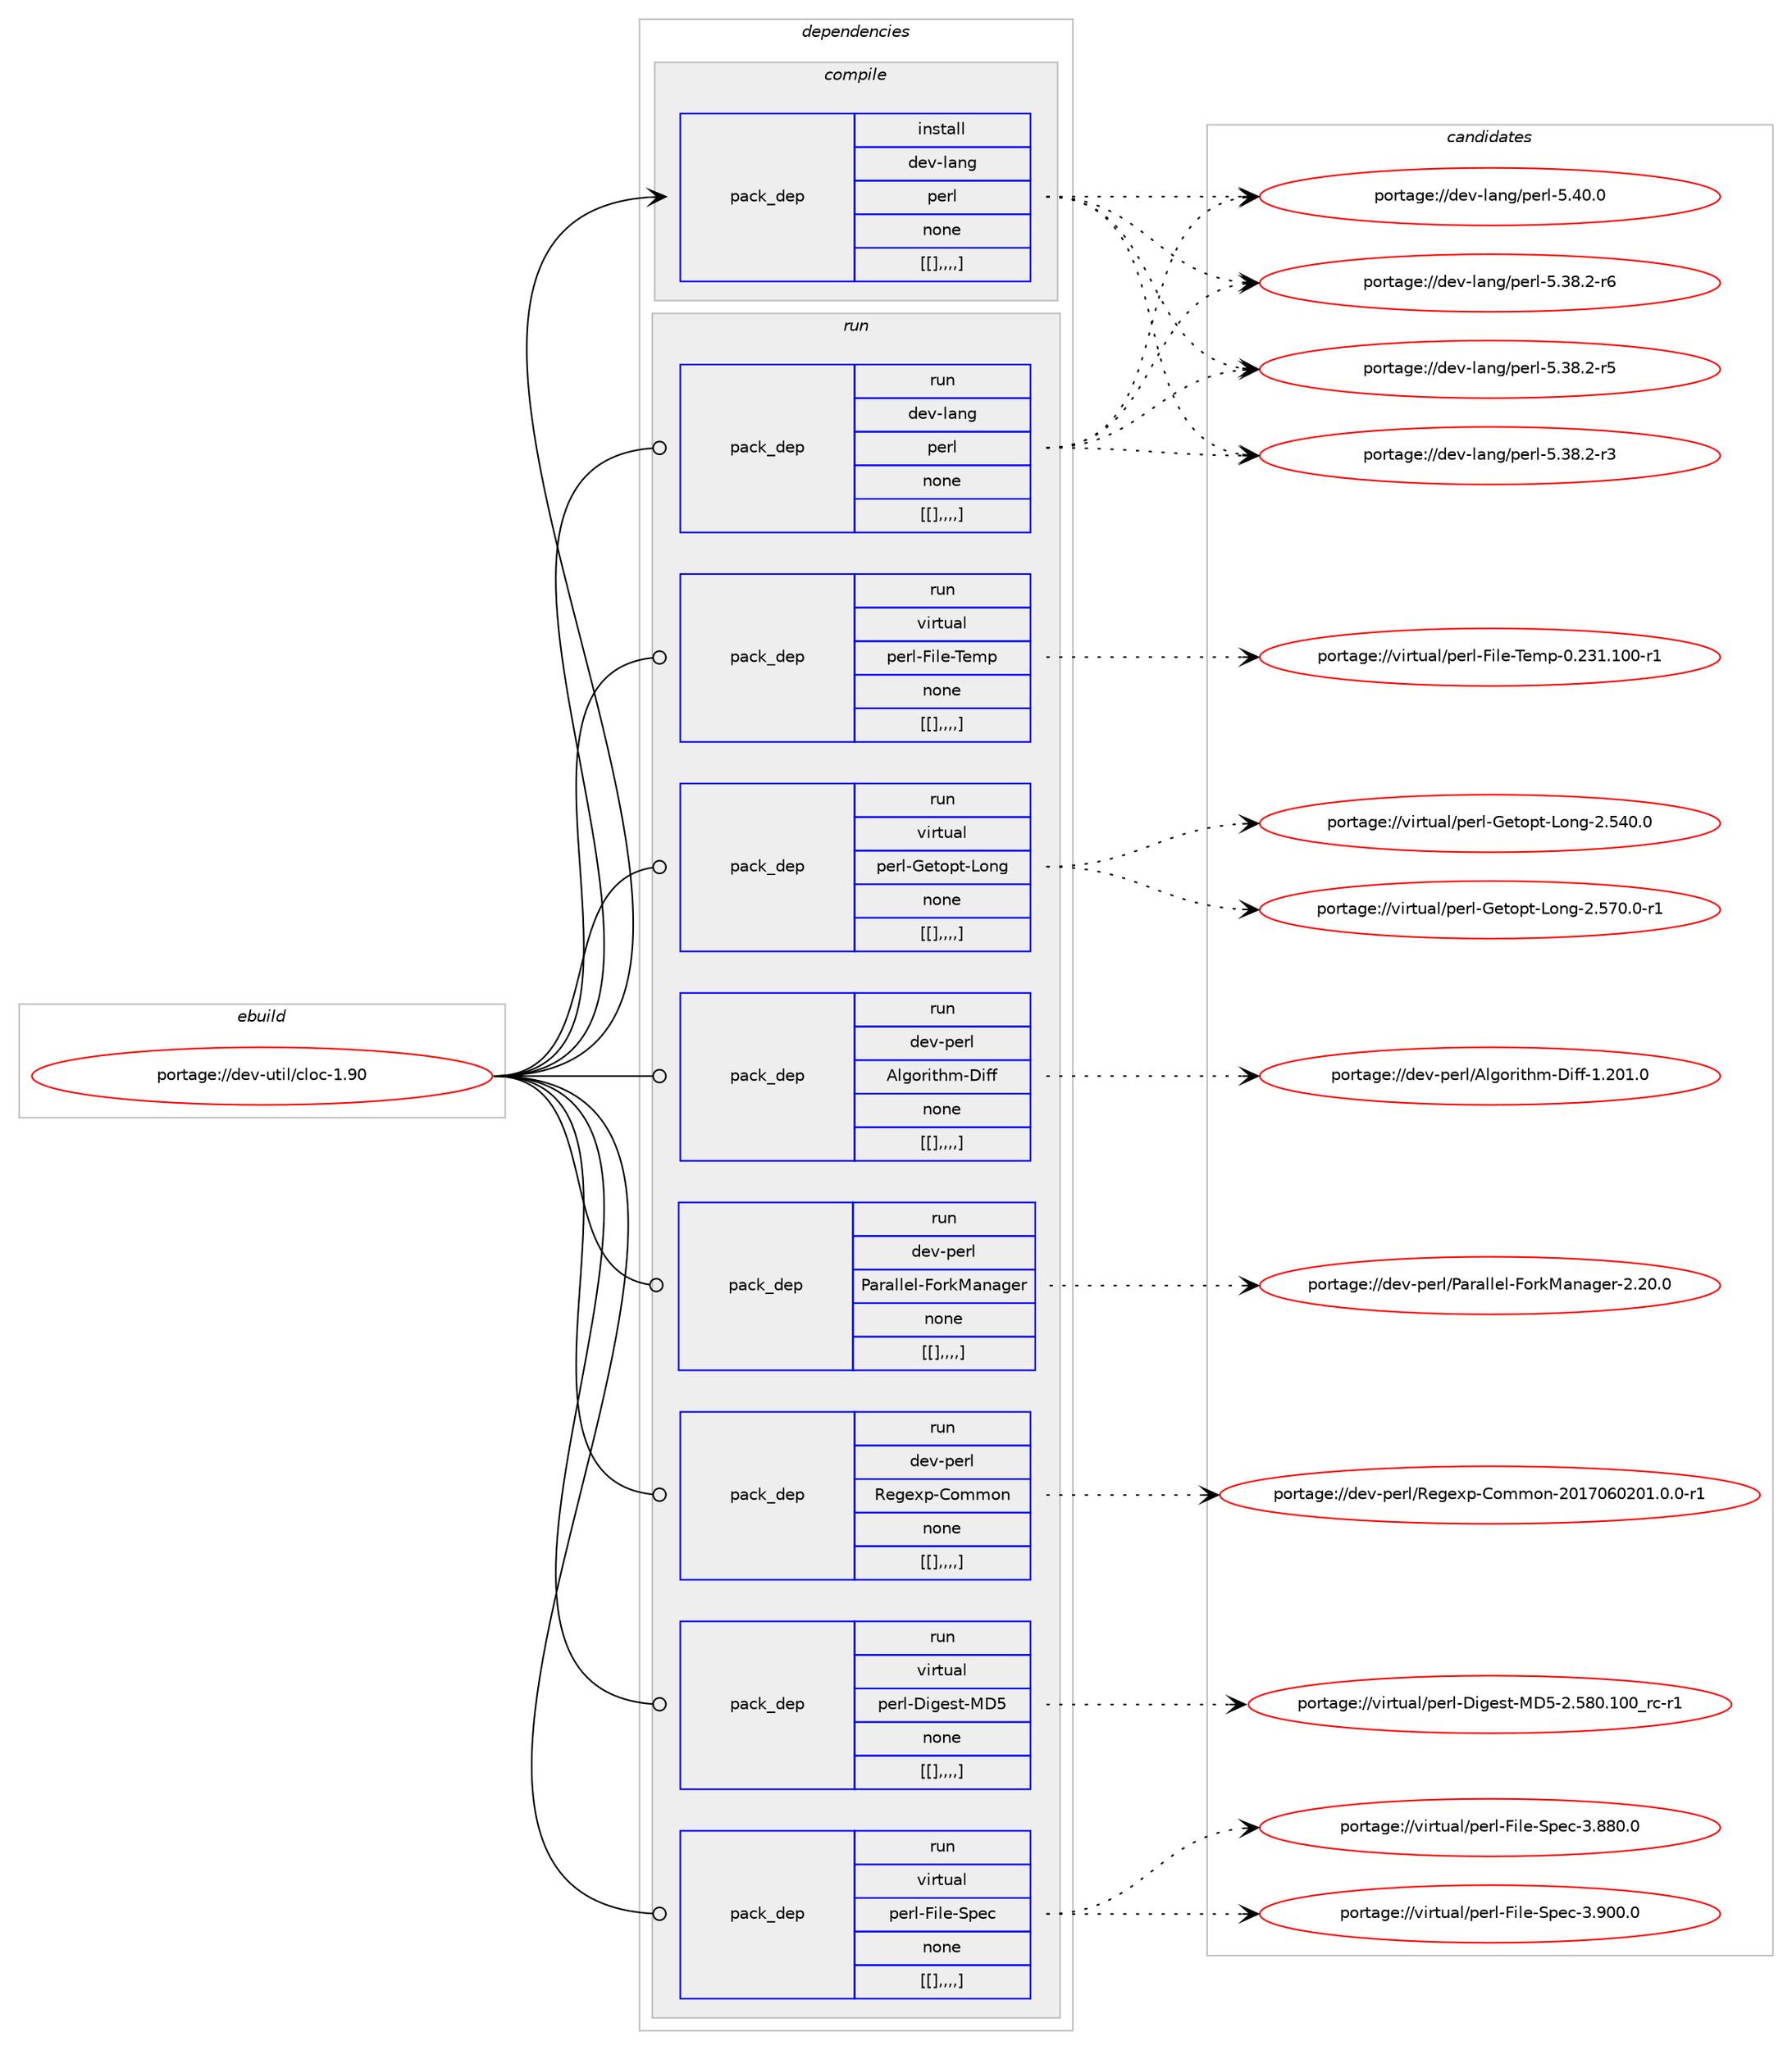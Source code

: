 digraph prolog {

# *************
# Graph options
# *************

newrank=true;
concentrate=true;
compound=true;
graph [rankdir=LR,fontname=Helvetica,fontsize=10,ranksep=1.5];#, ranksep=2.5, nodesep=0.2];
edge  [arrowhead=vee];
node  [fontname=Helvetica,fontsize=10];

# **********
# The ebuild
# **********

subgraph cluster_leftcol {
color=gray;
label=<<i>ebuild</i>>;
id [label="portage://dev-util/cloc-1.90", color=red, width=4, href="../dev-util/cloc-1.90.svg"];
}

# ****************
# The dependencies
# ****************

subgraph cluster_midcol {
color=gray;
label=<<i>dependencies</i>>;
subgraph cluster_compile {
fillcolor="#eeeeee";
style=filled;
label=<<i>compile</i>>;
subgraph pack153072 {
dependency215829 [label=<<TABLE BORDER="0" CELLBORDER="1" CELLSPACING="0" CELLPADDING="4" WIDTH="220"><TR><TD ROWSPAN="6" CELLPADDING="30">pack_dep</TD></TR><TR><TD WIDTH="110">install</TD></TR><TR><TD>dev-lang</TD></TR><TR><TD>perl</TD></TR><TR><TD>none</TD></TR><TR><TD>[[],,,,]</TD></TR></TABLE>>, shape=none, color=blue];
}
id:e -> dependency215829:w [weight=20,style="solid",arrowhead="vee"];
}
subgraph cluster_compileandrun {
fillcolor="#eeeeee";
style=filled;
label=<<i>compile and run</i>>;
}
subgraph cluster_run {
fillcolor="#eeeeee";
style=filled;
label=<<i>run</i>>;
subgraph pack153073 {
dependency215830 [label=<<TABLE BORDER="0" CELLBORDER="1" CELLSPACING="0" CELLPADDING="4" WIDTH="220"><TR><TD ROWSPAN="6" CELLPADDING="30">pack_dep</TD></TR><TR><TD WIDTH="110">run</TD></TR><TR><TD>dev-lang</TD></TR><TR><TD>perl</TD></TR><TR><TD>none</TD></TR><TR><TD>[[],,,,]</TD></TR></TABLE>>, shape=none, color=blue];
}
id:e -> dependency215830:w [weight=20,style="solid",arrowhead="odot"];
subgraph pack153074 {
dependency215831 [label=<<TABLE BORDER="0" CELLBORDER="1" CELLSPACING="0" CELLPADDING="4" WIDTH="220"><TR><TD ROWSPAN="6" CELLPADDING="30">pack_dep</TD></TR><TR><TD WIDTH="110">run</TD></TR><TR><TD>dev-perl</TD></TR><TR><TD>Algorithm-Diff</TD></TR><TR><TD>none</TD></TR><TR><TD>[[],,,,]</TD></TR></TABLE>>, shape=none, color=blue];
}
id:e -> dependency215831:w [weight=20,style="solid",arrowhead="odot"];
subgraph pack153075 {
dependency215832 [label=<<TABLE BORDER="0" CELLBORDER="1" CELLSPACING="0" CELLPADDING="4" WIDTH="220"><TR><TD ROWSPAN="6" CELLPADDING="30">pack_dep</TD></TR><TR><TD WIDTH="110">run</TD></TR><TR><TD>dev-perl</TD></TR><TR><TD>Parallel-ForkManager</TD></TR><TR><TD>none</TD></TR><TR><TD>[[],,,,]</TD></TR></TABLE>>, shape=none, color=blue];
}
id:e -> dependency215832:w [weight=20,style="solid",arrowhead="odot"];
subgraph pack153076 {
dependency215833 [label=<<TABLE BORDER="0" CELLBORDER="1" CELLSPACING="0" CELLPADDING="4" WIDTH="220"><TR><TD ROWSPAN="6" CELLPADDING="30">pack_dep</TD></TR><TR><TD WIDTH="110">run</TD></TR><TR><TD>dev-perl</TD></TR><TR><TD>Regexp-Common</TD></TR><TR><TD>none</TD></TR><TR><TD>[[],,,,]</TD></TR></TABLE>>, shape=none, color=blue];
}
id:e -> dependency215833:w [weight=20,style="solid",arrowhead="odot"];
subgraph pack153077 {
dependency215834 [label=<<TABLE BORDER="0" CELLBORDER="1" CELLSPACING="0" CELLPADDING="4" WIDTH="220"><TR><TD ROWSPAN="6" CELLPADDING="30">pack_dep</TD></TR><TR><TD WIDTH="110">run</TD></TR><TR><TD>virtual</TD></TR><TR><TD>perl-Digest-MD5</TD></TR><TR><TD>none</TD></TR><TR><TD>[[],,,,]</TD></TR></TABLE>>, shape=none, color=blue];
}
id:e -> dependency215834:w [weight=20,style="solid",arrowhead="odot"];
subgraph pack153078 {
dependency215835 [label=<<TABLE BORDER="0" CELLBORDER="1" CELLSPACING="0" CELLPADDING="4" WIDTH="220"><TR><TD ROWSPAN="6" CELLPADDING="30">pack_dep</TD></TR><TR><TD WIDTH="110">run</TD></TR><TR><TD>virtual</TD></TR><TR><TD>perl-File-Spec</TD></TR><TR><TD>none</TD></TR><TR><TD>[[],,,,]</TD></TR></TABLE>>, shape=none, color=blue];
}
id:e -> dependency215835:w [weight=20,style="solid",arrowhead="odot"];
subgraph pack153079 {
dependency215836 [label=<<TABLE BORDER="0" CELLBORDER="1" CELLSPACING="0" CELLPADDING="4" WIDTH="220"><TR><TD ROWSPAN="6" CELLPADDING="30">pack_dep</TD></TR><TR><TD WIDTH="110">run</TD></TR><TR><TD>virtual</TD></TR><TR><TD>perl-File-Temp</TD></TR><TR><TD>none</TD></TR><TR><TD>[[],,,,]</TD></TR></TABLE>>, shape=none, color=blue];
}
id:e -> dependency215836:w [weight=20,style="solid",arrowhead="odot"];
subgraph pack153080 {
dependency215837 [label=<<TABLE BORDER="0" CELLBORDER="1" CELLSPACING="0" CELLPADDING="4" WIDTH="220"><TR><TD ROWSPAN="6" CELLPADDING="30">pack_dep</TD></TR><TR><TD WIDTH="110">run</TD></TR><TR><TD>virtual</TD></TR><TR><TD>perl-Getopt-Long</TD></TR><TR><TD>none</TD></TR><TR><TD>[[],,,,]</TD></TR></TABLE>>, shape=none, color=blue];
}
id:e -> dependency215837:w [weight=20,style="solid",arrowhead="odot"];
}
}

# **************
# The candidates
# **************

subgraph cluster_choices {
rank=same;
color=gray;
label=<<i>candidates</i>>;

subgraph choice153072 {
color=black;
nodesep=1;
choice10010111845108971101034711210111410845534652484648 [label="portage://dev-lang/perl-5.40.0", color=red, width=4,href="../dev-lang/perl-5.40.0.svg"];
choice100101118451089711010347112101114108455346515646504511454 [label="portage://dev-lang/perl-5.38.2-r6", color=red, width=4,href="../dev-lang/perl-5.38.2-r6.svg"];
choice100101118451089711010347112101114108455346515646504511453 [label="portage://dev-lang/perl-5.38.2-r5", color=red, width=4,href="../dev-lang/perl-5.38.2-r5.svg"];
choice100101118451089711010347112101114108455346515646504511451 [label="portage://dev-lang/perl-5.38.2-r3", color=red, width=4,href="../dev-lang/perl-5.38.2-r3.svg"];
dependency215829:e -> choice10010111845108971101034711210111410845534652484648:w [style=dotted,weight="100"];
dependency215829:e -> choice100101118451089711010347112101114108455346515646504511454:w [style=dotted,weight="100"];
dependency215829:e -> choice100101118451089711010347112101114108455346515646504511453:w [style=dotted,weight="100"];
dependency215829:e -> choice100101118451089711010347112101114108455346515646504511451:w [style=dotted,weight="100"];
}
subgraph choice153073 {
color=black;
nodesep=1;
choice10010111845108971101034711210111410845534652484648 [label="portage://dev-lang/perl-5.40.0", color=red, width=4,href="../dev-lang/perl-5.40.0.svg"];
choice100101118451089711010347112101114108455346515646504511454 [label="portage://dev-lang/perl-5.38.2-r6", color=red, width=4,href="../dev-lang/perl-5.38.2-r6.svg"];
choice100101118451089711010347112101114108455346515646504511453 [label="portage://dev-lang/perl-5.38.2-r5", color=red, width=4,href="../dev-lang/perl-5.38.2-r5.svg"];
choice100101118451089711010347112101114108455346515646504511451 [label="portage://dev-lang/perl-5.38.2-r3", color=red, width=4,href="../dev-lang/perl-5.38.2-r3.svg"];
dependency215830:e -> choice10010111845108971101034711210111410845534652484648:w [style=dotted,weight="100"];
dependency215830:e -> choice100101118451089711010347112101114108455346515646504511454:w [style=dotted,weight="100"];
dependency215830:e -> choice100101118451089711010347112101114108455346515646504511453:w [style=dotted,weight="100"];
dependency215830:e -> choice100101118451089711010347112101114108455346515646504511451:w [style=dotted,weight="100"];
}
subgraph choice153074 {
color=black;
nodesep=1;
choice10010111845112101114108476510810311111410511610410945681051021024549465048494648 [label="portage://dev-perl/Algorithm-Diff-1.201.0", color=red, width=4,href="../dev-perl/Algorithm-Diff-1.201.0.svg"];
dependency215831:e -> choice10010111845112101114108476510810311111410511610410945681051021024549465048494648:w [style=dotted,weight="100"];
}
subgraph choice153075 {
color=black;
nodesep=1;
choice1001011184511210111410847809711497108108101108457011111410777971109710310111445504650484648 [label="portage://dev-perl/Parallel-ForkManager-2.20.0", color=red, width=4,href="../dev-perl/Parallel-ForkManager-2.20.0.svg"];
dependency215832:e -> choice1001011184511210111410847809711497108108101108457011111410777971109710310111445504650484648:w [style=dotted,weight="100"];
}
subgraph choice153076 {
color=black;
nodesep=1;
choice10010111845112101114108478210110310112011245671111091091111104550484955485448504849464846484511449 [label="portage://dev-perl/Regexp-Common-2017060201.0.0-r1", color=red, width=4,href="../dev-perl/Regexp-Common-2017060201.0.0-r1.svg"];
dependency215833:e -> choice10010111845112101114108478210110310112011245671111091091111104550484955485448504849464846484511449:w [style=dotted,weight="100"];
}
subgraph choice153077 {
color=black;
nodesep=1;
choice11810511411611797108471121011141084568105103101115116457768534550465356484649484895114994511449 [label="portage://virtual/perl-Digest-MD5-2.580.100_rc-r1", color=red, width=4,href="../virtual/perl-Digest-MD5-2.580.100_rc-r1.svg"];
dependency215834:e -> choice11810511411611797108471121011141084568105103101115116457768534550465356484649484895114994511449:w [style=dotted,weight="100"];
}
subgraph choice153078 {
color=black;
nodesep=1;
choice118105114116117971084711210111410845701051081014583112101994551465748484648 [label="portage://virtual/perl-File-Spec-3.900.0", color=red, width=4,href="../virtual/perl-File-Spec-3.900.0.svg"];
choice118105114116117971084711210111410845701051081014583112101994551465656484648 [label="portage://virtual/perl-File-Spec-3.880.0", color=red, width=4,href="../virtual/perl-File-Spec-3.880.0.svg"];
dependency215835:e -> choice118105114116117971084711210111410845701051081014583112101994551465748484648:w [style=dotted,weight="100"];
dependency215835:e -> choice118105114116117971084711210111410845701051081014583112101994551465656484648:w [style=dotted,weight="100"];
}
subgraph choice153079 {
color=black;
nodesep=1;
choice118105114116117971084711210111410845701051081014584101109112454846505149464948484511449 [label="portage://virtual/perl-File-Temp-0.231.100-r1", color=red, width=4,href="../virtual/perl-File-Temp-0.231.100-r1.svg"];
dependency215836:e -> choice118105114116117971084711210111410845701051081014584101109112454846505149464948484511449:w [style=dotted,weight="100"];
}
subgraph choice153080 {
color=black;
nodesep=1;
choice11810511411611797108471121011141084571101116111112116457611111010345504653554846484511449 [label="portage://virtual/perl-Getopt-Long-2.570.0-r1", color=red, width=4,href="../virtual/perl-Getopt-Long-2.570.0-r1.svg"];
choice1181051141161179710847112101114108457110111611111211645761111101034550465352484648 [label="portage://virtual/perl-Getopt-Long-2.540.0", color=red, width=4,href="../virtual/perl-Getopt-Long-2.540.0.svg"];
dependency215837:e -> choice11810511411611797108471121011141084571101116111112116457611111010345504653554846484511449:w [style=dotted,weight="100"];
dependency215837:e -> choice1181051141161179710847112101114108457110111611111211645761111101034550465352484648:w [style=dotted,weight="100"];
}
}

}
